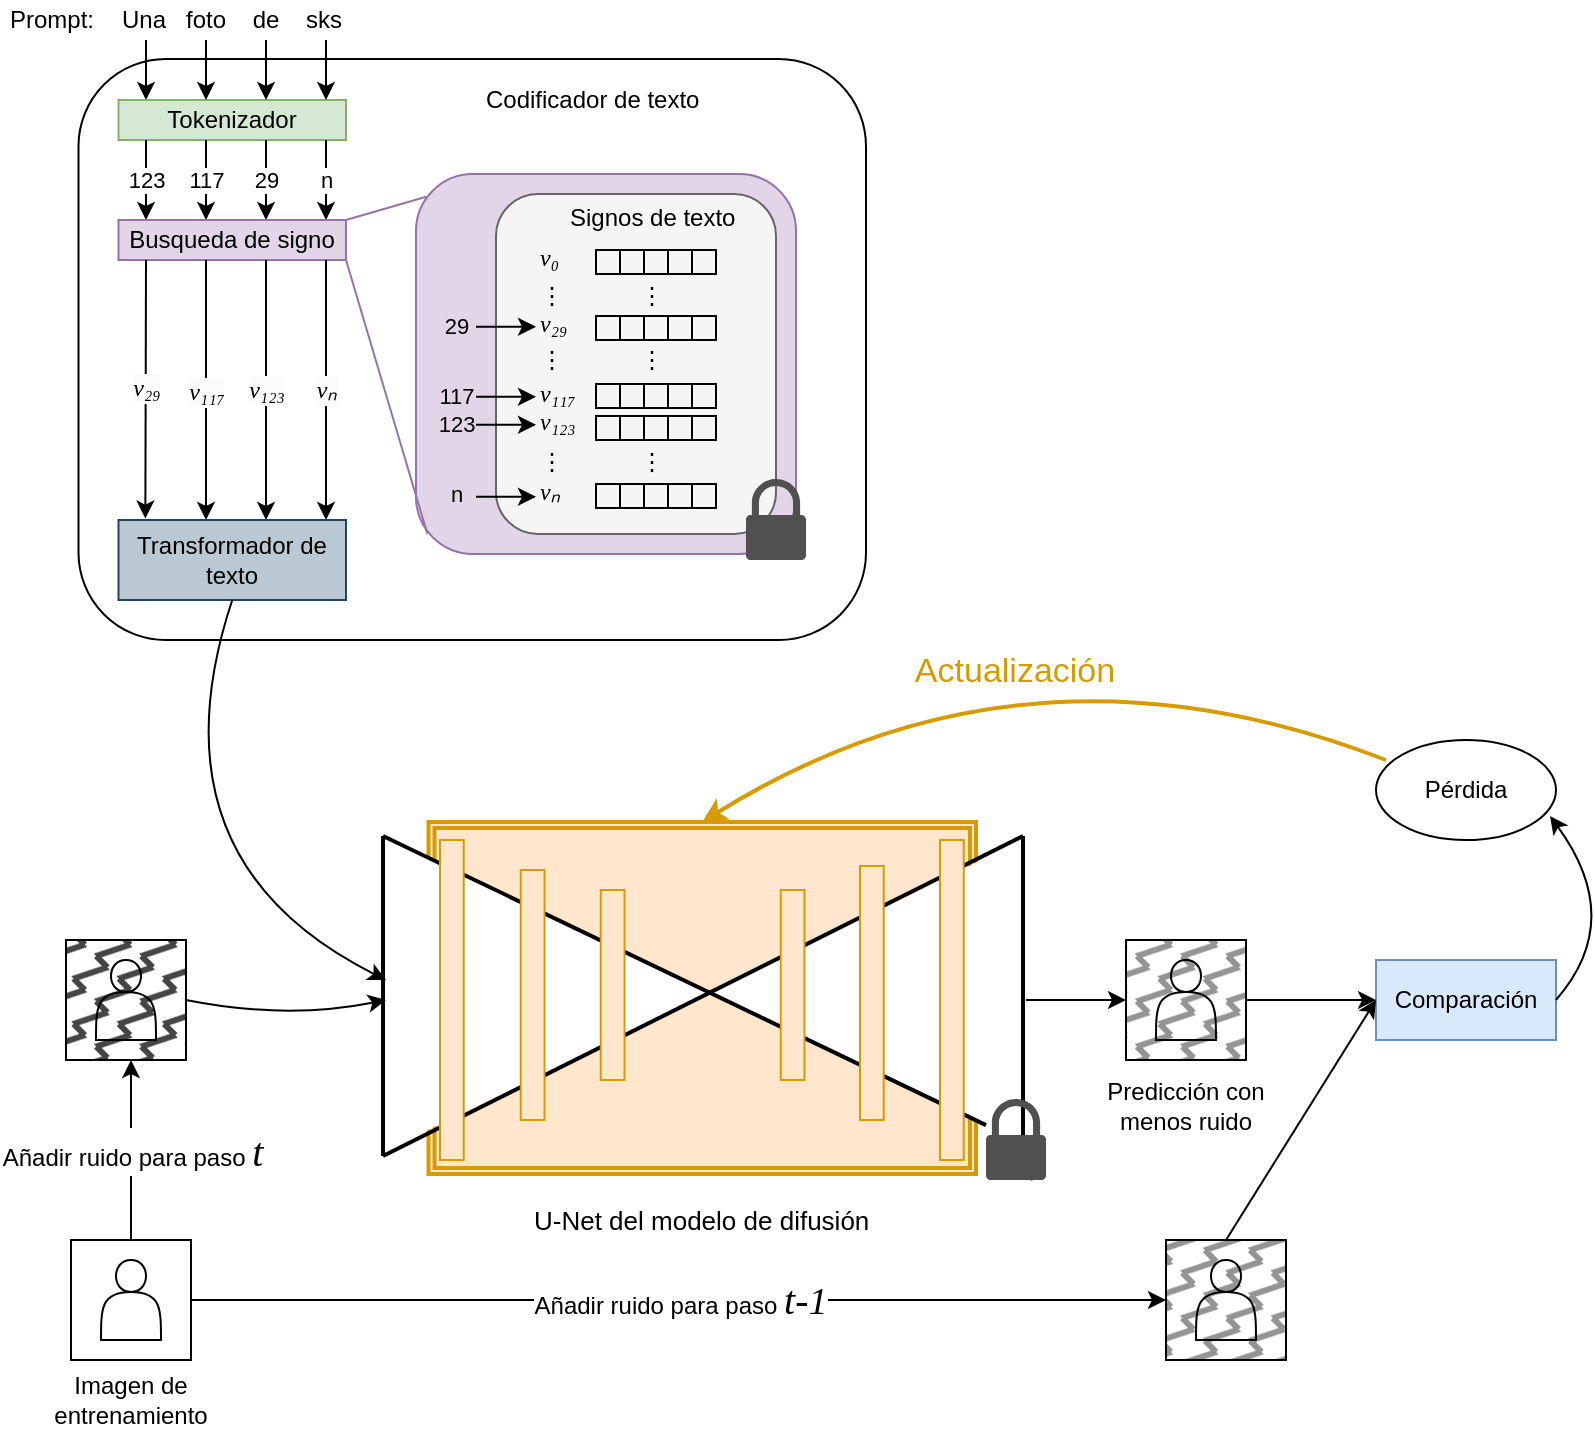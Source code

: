 <mxfile>
    <diagram id="QNF6fT8XMGnKQFYB9-BE" name="Page-1">
        <mxGraphModel dx="1056" dy="952" grid="1" gridSize="10" guides="1" tooltips="1" connect="1" arrows="1" fold="1" page="1" pageScale="1" pageWidth="850" pageHeight="1100" math="0" shadow="0">
            <root>
                <mxCell id="0"/>
                <mxCell id="1" parent="0"/>
                <mxCell id="107" value="" style="rounded=1;whiteSpace=wrap;html=1;fillStyle=auto;fillColor=none;" parent="1" vertex="1">
                    <mxGeometry x="356.25" y="79.5" width="393.75" height="290.5" as="geometry"/>
                </mxCell>
                <mxCell id="15" value="" style="rounded=0;whiteSpace=wrap;html=1;fillStyle=zigzag-line;fillColor=#454545;strokeColor=#000000;gradientColor=none;" parent="1" vertex="1">
                    <mxGeometry x="350" y="520" width="60" height="60" as="geometry"/>
                </mxCell>
                <mxCell id="16" value="" style="shape=actor;whiteSpace=wrap;html=1;rounded=0;fillStyle=dashed;fillColor=none;strokeColor=#000000;" parent="1" vertex="1">
                    <mxGeometry x="365" y="530" width="30" height="40" as="geometry"/>
                </mxCell>
                <mxCell id="17" value="Una&amp;nbsp; &amp;nbsp;foto&amp;nbsp; &amp;nbsp; de&amp;nbsp; &amp;nbsp; sks" style="text;html=1;strokeColor=none;fillColor=none;align=left;verticalAlign=middle;whiteSpace=wrap;rounded=0;fillStyle=zigzag-line;" parent="1" vertex="1">
                    <mxGeometry x="376.25" y="50" width="150" height="20" as="geometry"/>
                </mxCell>
                <mxCell id="18" value="" style="endArrow=classic;html=1;" parent="1" edge="1">
                    <mxGeometry width="50" height="50" relative="1" as="geometry">
                        <mxPoint x="390" y="70" as="sourcePoint"/>
                        <mxPoint x="390" y="100" as="targetPoint"/>
                    </mxGeometry>
                </mxCell>
                <mxCell id="19" value="Tokenizador" style="rounded=0;whiteSpace=wrap;html=1;fillStyle=auto;fillColor=#d5e8d4;strokeColor=#82b366;" parent="1" vertex="1">
                    <mxGeometry x="376.25" y="100" width="113.75" height="20" as="geometry"/>
                </mxCell>
                <mxCell id="23" value="" style="endArrow=classic;html=1;" parent="1" edge="1">
                    <mxGeometry width="50" height="50" relative="1" as="geometry">
                        <mxPoint x="420" y="70" as="sourcePoint"/>
                        <mxPoint x="420" y="100" as="targetPoint"/>
                    </mxGeometry>
                </mxCell>
                <mxCell id="24" value="" style="endArrow=classic;html=1;" parent="1" edge="1">
                    <mxGeometry width="50" height="50" relative="1" as="geometry">
                        <mxPoint x="480" y="70" as="sourcePoint"/>
                        <mxPoint x="480" y="100" as="targetPoint"/>
                    </mxGeometry>
                </mxCell>
                <mxCell id="26" value="" style="endArrow=classic;html=1;" parent="1" edge="1">
                    <mxGeometry width="50" height="50" relative="1" as="geometry">
                        <mxPoint x="450" y="70" as="sourcePoint"/>
                        <mxPoint x="450" y="100" as="targetPoint"/>
                    </mxGeometry>
                </mxCell>
                <mxCell id="28" value="123" style="endArrow=classic;html=1;" parent="1" edge="1">
                    <mxGeometry width="50" height="50" relative="1" as="geometry">
                        <mxPoint x="390" y="120" as="sourcePoint"/>
                        <mxPoint x="390" y="160" as="targetPoint"/>
                    </mxGeometry>
                </mxCell>
                <mxCell id="29" value="117" style="endArrow=classic;html=1;" parent="1" edge="1">
                    <mxGeometry width="50" height="50" relative="1" as="geometry">
                        <mxPoint x="420" y="120" as="sourcePoint"/>
                        <mxPoint x="420" y="160" as="targetPoint"/>
                    </mxGeometry>
                </mxCell>
                <mxCell id="43" value="" style="rounded=1;whiteSpace=wrap;html=1;fillStyle=auto;fillColor=#e1d5e7;strokeColor=#9673a6;" parent="1" vertex="1">
                    <mxGeometry x="525" y="137" width="190" height="190" as="geometry"/>
                </mxCell>
                <mxCell id="30" value="n" style="endArrow=classic;html=1;" parent="1" edge="1">
                    <mxGeometry width="50" height="50" relative="1" as="geometry">
                        <mxPoint x="480" y="120" as="sourcePoint"/>
                        <mxPoint x="480" y="160" as="targetPoint"/>
                    </mxGeometry>
                </mxCell>
                <mxCell id="31" value="29" style="endArrow=classic;html=1;" parent="1" edge="1">
                    <mxGeometry width="50" height="50" relative="1" as="geometry">
                        <mxPoint x="450" y="120" as="sourcePoint"/>
                        <mxPoint x="450" y="160" as="targetPoint"/>
                    </mxGeometry>
                </mxCell>
                <mxCell id="32" value="Busqueda de signo" style="rounded=0;whiteSpace=wrap;html=1;fillStyle=auto;fillColor=#e1d5e7;strokeColor=#9673a6;" parent="1" vertex="1">
                    <mxGeometry x="376.25" y="160" width="113.75" height="20" as="geometry"/>
                </mxCell>
                <mxCell id="34" value="" style="rounded=1;whiteSpace=wrap;html=1;fillStyle=auto;fillColor=#f5f5f5;fontColor=#333333;strokeColor=#666666;" parent="1" vertex="1">
                    <mxGeometry x="565" y="147" width="140" height="170" as="geometry"/>
                </mxCell>
                <mxCell id="35" value="v₀&amp;nbsp;" style="text;html=1;strokeColor=none;fillColor=none;align=left;verticalAlign=middle;whiteSpace=wrap;rounded=0;fillStyle=zigzag-line;fontFamily=Lucida Console;fontStyle=2" parent="1" vertex="1">
                    <mxGeometry x="585" y="168.5" width="20" height="20" as="geometry"/>
                </mxCell>
                <mxCell id="139" value="" style="shape=ext;double=1;rounded=0;whiteSpace=wrap;html=1;labelBackgroundColor=none;fillStyle=auto;strokeWidth=2;fontFamily=Helvetica;fontSize=17;fillColor=#ffe6cc;strokeColor=#D79B00;" parent="1" vertex="1">
                    <mxGeometry x="531.25" y="461" width="273.75" height="176" as="geometry"/>
                </mxCell>
                <mxCell id="36" value="v₁₂₃" style="text;html=1;strokeColor=none;fillColor=none;align=left;verticalAlign=middle;whiteSpace=wrap;rounded=0;fillStyle=zigzag-line;fontFamily=Lucida Console;fontStyle=2" parent="1" vertex="1">
                    <mxGeometry x="585" y="250.5" width="20" height="20" as="geometry"/>
                </mxCell>
                <mxCell id="38" value="v₁₁₇" style="text;html=1;strokeColor=none;fillColor=none;align=left;verticalAlign=middle;whiteSpace=wrap;rounded=0;fillStyle=zigzag-line;fontFamily=Lucida Console;fontStyle=2" parent="1" vertex="1">
                    <mxGeometry x="585" y="236.5" width="20" height="20" as="geometry"/>
                </mxCell>
                <mxCell id="39" value="v₂₉" style="text;html=1;strokeColor=none;fillColor=none;align=left;verticalAlign=middle;whiteSpace=wrap;rounded=0;fillStyle=zigzag-line;fontFamily=Lucida Console;fontStyle=2" parent="1" vertex="1">
                    <mxGeometry x="585" y="201.5" width="20" height="20" as="geometry"/>
                </mxCell>
                <mxCell id="40" value="vₙ" style="text;html=1;strokeColor=none;fillColor=none;align=left;verticalAlign=middle;whiteSpace=wrap;rounded=0;fillStyle=zigzag-line;fontFamily=Lucida Console;fontStyle=2" parent="1" vertex="1">
                    <mxGeometry x="585" y="285.5" width="20" height="20" as="geometry"/>
                </mxCell>
                <mxCell id="46" value="&lt;span id=&quot;page362R_mcid69&quot; class=&quot;markedContent&quot;&gt;&lt;span dir=&quot;ltr&quot; role=&quot;presentation&quot; style=&quot;left: calc(var(--scale-factor)*297.52px); top: calc(var(--scale-factor)*172.50px); font-size: calc(var(--scale-factor)*7.69px); font-family: sans-serif;&quot;&gt;⋮&lt;/span&gt;&lt;/span&gt;" style="text;html=1;strokeColor=none;fillColor=none;align=left;verticalAlign=middle;whiteSpace=wrap;rounded=0;fillStyle=zigzag-line;fontFamily=Lucida Console;" parent="1" vertex="1">
                    <mxGeometry x="585" y="187.5" width="20" height="20" as="geometry"/>
                </mxCell>
                <mxCell id="51" value="&lt;span id=&quot;page362R_mcid69&quot; class=&quot;markedContent&quot;&gt;&lt;span dir=&quot;ltr&quot; role=&quot;presentation&quot; style=&quot;left: calc(var(--scale-factor)*297.52px); top: calc(var(--scale-factor)*172.50px); font-size: calc(var(--scale-factor)*7.69px); font-family: sans-serif;&quot;&gt;⋮&lt;/span&gt;&lt;/span&gt;" style="text;html=1;strokeColor=none;fillColor=none;align=left;verticalAlign=middle;whiteSpace=wrap;rounded=0;fillStyle=zigzag-line;fontFamily=Lucida Console;" parent="1" vertex="1">
                    <mxGeometry x="585" y="219.5" width="20" height="20" as="geometry"/>
                </mxCell>
                <mxCell id="57" value="29" style="endArrow=classic;html=1;fontFamily=Helvetica;labelBackgroundColor=none;" parent="1" edge="1">
                    <mxGeometry x="-1" y="-10" width="50" height="50" relative="1" as="geometry">
                        <mxPoint x="555" y="213.4" as="sourcePoint"/>
                        <mxPoint x="585" y="213.4" as="targetPoint"/>
                        <mxPoint x="-10" y="-10" as="offset"/>
                    </mxGeometry>
                </mxCell>
                <mxCell id="58" value="117" style="endArrow=classic;html=1;fontFamily=Helvetica;labelBackgroundColor=none;" parent="1" edge="1">
                    <mxGeometry x="-1" y="-10" width="50" height="50" relative="1" as="geometry">
                        <mxPoint x="555" y="248.4" as="sourcePoint"/>
                        <mxPoint x="585" y="248.4" as="targetPoint"/>
                        <mxPoint x="-10" y="-10" as="offset"/>
                    </mxGeometry>
                </mxCell>
                <mxCell id="59" value="123" style="endArrow=classic;html=1;fontFamily=Helvetica;labelBackgroundColor=none;" parent="1" edge="1">
                    <mxGeometry x="-1" y="-10" width="50" height="50" relative="1" as="geometry">
                        <mxPoint x="555" y="262.4" as="sourcePoint"/>
                        <mxPoint x="585" y="262.4" as="targetPoint"/>
                        <mxPoint x="-10" y="-10" as="offset"/>
                    </mxGeometry>
                </mxCell>
                <mxCell id="60" value="n" style="endArrow=classic;html=1;fontFamily=Helvetica;labelBackgroundColor=none;" parent="1" edge="1">
                    <mxGeometry x="-1" y="10" width="50" height="50" relative="1" as="geometry">
                        <mxPoint x="555" y="298.4" as="sourcePoint"/>
                        <mxPoint x="585" y="298.4" as="targetPoint"/>
                        <mxPoint x="-10" y="9" as="offset"/>
                    </mxGeometry>
                </mxCell>
                <mxCell id="61" value="" style="whiteSpace=wrap;html=1;aspect=fixed;labelBackgroundColor=#ffffff;fillStyle=auto;fontFamily=Helvetica;fillColor=none;gradientColor=none;" parent="1" vertex="1">
                    <mxGeometry x="615" y="175" width="12" height="12" as="geometry"/>
                </mxCell>
                <mxCell id="62" value="" style="whiteSpace=wrap;html=1;aspect=fixed;labelBackgroundColor=#ffffff;fillStyle=auto;fontFamily=Helvetica;fillColor=none;gradientColor=none;" parent="1" vertex="1">
                    <mxGeometry x="627" y="175" width="12" height="12" as="geometry"/>
                </mxCell>
                <mxCell id="63" value="" style="whiteSpace=wrap;html=1;aspect=fixed;labelBackgroundColor=#ffffff;fillStyle=auto;fontFamily=Helvetica;fillColor=none;gradientColor=none;" parent="1" vertex="1">
                    <mxGeometry x="639" y="175" width="12" height="12" as="geometry"/>
                </mxCell>
                <mxCell id="64" value="" style="whiteSpace=wrap;html=1;aspect=fixed;labelBackgroundColor=#ffffff;fillStyle=auto;fontFamily=Helvetica;fillColor=none;gradientColor=none;" parent="1" vertex="1">
                    <mxGeometry x="651" y="175" width="12" height="12" as="geometry"/>
                </mxCell>
                <mxCell id="65" value="" style="whiteSpace=wrap;html=1;aspect=fixed;labelBackgroundColor=#ffffff;fillStyle=auto;fontFamily=Helvetica;fillColor=none;gradientColor=none;" parent="1" vertex="1">
                    <mxGeometry x="663" y="175" width="12" height="12" as="geometry"/>
                </mxCell>
                <mxCell id="66" value="" style="whiteSpace=wrap;html=1;aspect=fixed;labelBackgroundColor=#ffffff;fillStyle=auto;fontFamily=Helvetica;fillColor=none;gradientColor=none;" parent="1" vertex="1">
                    <mxGeometry x="615" y="208" width="12" height="12" as="geometry"/>
                </mxCell>
                <mxCell id="67" value="" style="whiteSpace=wrap;html=1;aspect=fixed;labelBackgroundColor=#ffffff;fillStyle=auto;fontFamily=Helvetica;fillColor=none;gradientColor=none;" parent="1" vertex="1">
                    <mxGeometry x="627" y="208" width="12" height="12" as="geometry"/>
                </mxCell>
                <mxCell id="68" value="" style="whiteSpace=wrap;html=1;aspect=fixed;labelBackgroundColor=#ffffff;fillStyle=auto;fontFamily=Helvetica;fillColor=none;gradientColor=none;" parent="1" vertex="1">
                    <mxGeometry x="639" y="208" width="12" height="12" as="geometry"/>
                </mxCell>
                <mxCell id="69" value="" style="whiteSpace=wrap;html=1;aspect=fixed;labelBackgroundColor=#ffffff;fillStyle=auto;fontFamily=Helvetica;fillColor=none;gradientColor=none;" parent="1" vertex="1">
                    <mxGeometry x="651" y="208" width="12" height="12" as="geometry"/>
                </mxCell>
                <mxCell id="70" value="" style="whiteSpace=wrap;html=1;aspect=fixed;labelBackgroundColor=#ffffff;fillStyle=auto;fontFamily=Helvetica;fillColor=none;gradientColor=none;" parent="1" vertex="1">
                    <mxGeometry x="663" y="208" width="12" height="12" as="geometry"/>
                </mxCell>
                <mxCell id="71" value="" style="whiteSpace=wrap;html=1;aspect=fixed;labelBackgroundColor=#ffffff;fillStyle=auto;fontFamily=Helvetica;fillColor=none;gradientColor=none;" parent="1" vertex="1">
                    <mxGeometry x="615" y="242" width="12" height="12" as="geometry"/>
                </mxCell>
                <mxCell id="72" value="" style="whiteSpace=wrap;html=1;aspect=fixed;labelBackgroundColor=#ffffff;fillStyle=auto;fontFamily=Helvetica;fillColor=none;gradientColor=none;" parent="1" vertex="1">
                    <mxGeometry x="627" y="242" width="12" height="12" as="geometry"/>
                </mxCell>
                <mxCell id="73" value="" style="whiteSpace=wrap;html=1;aspect=fixed;labelBackgroundColor=#ffffff;fillStyle=auto;fontFamily=Helvetica;fillColor=none;gradientColor=none;" parent="1" vertex="1">
                    <mxGeometry x="639" y="242" width="12" height="12" as="geometry"/>
                </mxCell>
                <mxCell id="74" value="" style="whiteSpace=wrap;html=1;aspect=fixed;labelBackgroundColor=#ffffff;fillStyle=auto;fontFamily=Helvetica;fillColor=none;gradientColor=none;" parent="1" vertex="1">
                    <mxGeometry x="651" y="242" width="12" height="12" as="geometry"/>
                </mxCell>
                <mxCell id="75" value="" style="whiteSpace=wrap;html=1;aspect=fixed;labelBackgroundColor=#ffffff;fillStyle=auto;fontFamily=Helvetica;fillColor=none;gradientColor=none;" parent="1" vertex="1">
                    <mxGeometry x="663" y="242" width="12" height="12" as="geometry"/>
                </mxCell>
                <mxCell id="76" value="" style="whiteSpace=wrap;html=1;aspect=fixed;labelBackgroundColor=#ffffff;fillStyle=auto;fontFamily=Helvetica;fillColor=none;gradientColor=none;" parent="1" vertex="1">
                    <mxGeometry x="615" y="258" width="12" height="12" as="geometry"/>
                </mxCell>
                <mxCell id="77" value="" style="whiteSpace=wrap;html=1;aspect=fixed;labelBackgroundColor=#ffffff;fillStyle=auto;fontFamily=Helvetica;fillColor=none;gradientColor=none;" parent="1" vertex="1">
                    <mxGeometry x="627" y="258" width="12" height="12" as="geometry"/>
                </mxCell>
                <mxCell id="78" value="" style="whiteSpace=wrap;html=1;aspect=fixed;labelBackgroundColor=#ffffff;fillStyle=auto;fontFamily=Helvetica;fillColor=none;gradientColor=none;" parent="1" vertex="1">
                    <mxGeometry x="639" y="258" width="12" height="12" as="geometry"/>
                </mxCell>
                <mxCell id="79" value="" style="whiteSpace=wrap;html=1;aspect=fixed;labelBackgroundColor=#ffffff;fillStyle=auto;fontFamily=Helvetica;fillColor=none;gradientColor=none;" parent="1" vertex="1">
                    <mxGeometry x="651" y="258" width="12" height="12" as="geometry"/>
                </mxCell>
                <mxCell id="80" value="" style="whiteSpace=wrap;html=1;aspect=fixed;labelBackgroundColor=#ffffff;fillStyle=auto;fontFamily=Helvetica;fillColor=none;gradientColor=none;" parent="1" vertex="1">
                    <mxGeometry x="663" y="258" width="12" height="12" as="geometry"/>
                </mxCell>
                <mxCell id="81" value="" style="whiteSpace=wrap;html=1;aspect=fixed;labelBackgroundColor=#ffffff;fillStyle=auto;fontFamily=Helvetica;fillColor=none;gradientColor=none;" parent="1" vertex="1">
                    <mxGeometry x="615" y="292" width="12" height="12" as="geometry"/>
                </mxCell>
                <mxCell id="82" value="" style="whiteSpace=wrap;html=1;aspect=fixed;labelBackgroundColor=#ffffff;fillStyle=auto;fontFamily=Helvetica;fillColor=none;gradientColor=none;" parent="1" vertex="1">
                    <mxGeometry x="627" y="292" width="12" height="12" as="geometry"/>
                </mxCell>
                <mxCell id="83" value="" style="whiteSpace=wrap;html=1;aspect=fixed;labelBackgroundColor=#ffffff;fillStyle=auto;fontFamily=Helvetica;fillColor=none;gradientColor=none;" parent="1" vertex="1">
                    <mxGeometry x="639" y="292" width="12" height="12" as="geometry"/>
                </mxCell>
                <mxCell id="84" value="" style="whiteSpace=wrap;html=1;aspect=fixed;labelBackgroundColor=#ffffff;fillStyle=auto;fontFamily=Helvetica;fillColor=none;gradientColor=none;" parent="1" vertex="1">
                    <mxGeometry x="651" y="292" width="12" height="12" as="geometry"/>
                </mxCell>
                <mxCell id="85" value="" style="whiteSpace=wrap;html=1;aspect=fixed;labelBackgroundColor=#ffffff;fillStyle=auto;fontFamily=Helvetica;fillColor=none;gradientColor=none;" parent="1" vertex="1">
                    <mxGeometry x="663" y="292" width="12" height="12" as="geometry"/>
                </mxCell>
                <mxCell id="86" value="Signos de texto" style="text;html=1;strokeColor=none;fillColor=none;align=left;verticalAlign=middle;whiteSpace=wrap;rounded=0;fillStyle=zigzag-line;" parent="1" vertex="1">
                    <mxGeometry x="600" y="148.5" width="150" height="20" as="geometry"/>
                </mxCell>
                <mxCell id="88" value="" style="endArrow=none;html=1;labelBackgroundColor=none;fontFamily=Helvetica;endFill=0;exitX=1;exitY=0;exitDx=0;exitDy=0;entryX=0.027;entryY=0.06;entryDx=0;entryDy=0;entryPerimeter=0;fillColor=#e1d5e7;strokeColor=#9673a6;" parent="1" source="32" target="43" edge="1">
                    <mxGeometry width="50" height="50" relative="1" as="geometry">
                        <mxPoint x="476.25" y="130" as="sourcePoint"/>
                        <mxPoint x="526.25" y="80" as="targetPoint"/>
                    </mxGeometry>
                </mxCell>
                <mxCell id="89" value="" style="endArrow=none;html=1;labelBackgroundColor=none;fontFamily=Helvetica;endFill=0;exitX=1;exitY=1;exitDx=0;exitDy=0;entryX=0.03;entryY=0.947;entryDx=0;entryDy=0;entryPerimeter=0;fillColor=#e1d5e7;strokeColor=#9673a6;" parent="1" source="32" target="43" edge="1">
                    <mxGeometry width="50" height="50" relative="1" as="geometry">
                        <mxPoint x="500" y="170" as="sourcePoint"/>
                        <mxPoint x="545.13" y="91.4" as="targetPoint"/>
                    </mxGeometry>
                </mxCell>
                <mxCell id="90" value="&lt;span style=&quot;font-family: &amp;quot;Lucida Console&amp;quot;; font-size: 12px; text-align: left; background-color: rgb(251, 251, 251);&quot;&gt;v₂₉&lt;/span&gt;" style="endArrow=classic;html=1;entryX=0.118;entryY=-0.018;entryDx=0;entryDy=0;entryPerimeter=0;fontStyle=2" parent="1" target="94" edge="1">
                    <mxGeometry width="50" height="50" relative="1" as="geometry">
                        <mxPoint x="390" y="180" as="sourcePoint"/>
                        <mxPoint x="390" y="220" as="targetPoint"/>
                    </mxGeometry>
                </mxCell>
                <mxCell id="91" value="&lt;span style=&quot;font-family: &amp;quot;Lucida Console&amp;quot;; font-size: 12px; text-align: left; background-color: rgb(251, 251, 251);&quot;&gt;v₁₁₇&lt;/span&gt;" style="endArrow=classic;html=1;fontStyle=2" parent="1" edge="1">
                    <mxGeometry x="0.004" width="50" height="50" relative="1" as="geometry">
                        <mxPoint x="420" y="180" as="sourcePoint"/>
                        <mxPoint x="420" y="310" as="targetPoint"/>
                        <mxPoint as="offset"/>
                    </mxGeometry>
                </mxCell>
                <mxCell id="92" value="&lt;span style=&quot;font-family: &amp;quot;Lucida Console&amp;quot;; font-size: 12px; text-align: left; background-color: rgb(251, 251, 251);&quot;&gt;vₙ&lt;/span&gt;" style="endArrow=classic;html=1;fontStyle=2" parent="1" edge="1">
                    <mxGeometry width="50" height="50" relative="1" as="geometry">
                        <mxPoint x="480" y="180" as="sourcePoint"/>
                        <mxPoint x="480" y="310" as="targetPoint"/>
                    </mxGeometry>
                </mxCell>
                <mxCell id="93" value="&lt;span style=&quot;font-family: &amp;quot;Lucida Console&amp;quot;; font-size: 12px; text-align: left; background-color: rgb(251, 251, 251);&quot;&gt;v₁₂₃&lt;/span&gt;" style="endArrow=classic;html=1;fontStyle=2" parent="1" edge="1">
                    <mxGeometry width="50" height="50" relative="1" as="geometry">
                        <mxPoint x="450" y="180" as="sourcePoint"/>
                        <mxPoint x="450" y="310" as="targetPoint"/>
                    </mxGeometry>
                </mxCell>
                <mxCell id="94" value="Transformador de texto" style="rounded=0;whiteSpace=wrap;html=1;fillStyle=auto;fillColor=#bac8d3;strokeColor=#23445d;" parent="1" vertex="1">
                    <mxGeometry x="376.25" y="310" width="113.75" height="40" as="geometry"/>
                </mxCell>
                <mxCell id="96" value="&lt;span id=&quot;page362R_mcid69&quot; class=&quot;markedContent&quot;&gt;&lt;span dir=&quot;ltr&quot; role=&quot;presentation&quot; style=&quot;left: calc(var(--scale-factor)*297.52px); top: calc(var(--scale-factor)*172.50px); font-size: calc(var(--scale-factor)*7.69px); font-family: sans-serif;&quot;&gt;⋮&lt;/span&gt;&lt;/span&gt;" style="text;html=1;strokeColor=none;fillColor=none;align=left;verticalAlign=middle;whiteSpace=wrap;rounded=0;fillStyle=zigzag-line;fontFamily=Lucida Console;" parent="1" vertex="1">
                    <mxGeometry x="635" y="219.5" width="20" height="20" as="geometry"/>
                </mxCell>
                <mxCell id="97" value="&lt;span id=&quot;page362R_mcid69&quot; class=&quot;markedContent&quot;&gt;&lt;span dir=&quot;ltr&quot; role=&quot;presentation&quot; style=&quot;left: calc(var(--scale-factor)*297.52px); top: calc(var(--scale-factor)*172.50px); font-size: calc(var(--scale-factor)*7.69px); font-family: sans-serif;&quot;&gt;⋮&lt;/span&gt;&lt;/span&gt;" style="text;html=1;strokeColor=none;fillColor=none;align=left;verticalAlign=middle;whiteSpace=wrap;rounded=0;fillStyle=zigzag-line;fontFamily=Lucida Console;" parent="1" vertex="1">
                    <mxGeometry x="635" y="187.5" width="20" height="20" as="geometry"/>
                </mxCell>
                <mxCell id="98" value="&lt;span id=&quot;page362R_mcid69&quot; class=&quot;markedContent&quot;&gt;&lt;span dir=&quot;ltr&quot; role=&quot;presentation&quot; style=&quot;left: calc(var(--scale-factor)*297.52px); top: calc(var(--scale-factor)*172.50px); font-size: calc(var(--scale-factor)*7.69px); font-family: sans-serif;&quot;&gt;⋮&lt;/span&gt;&lt;/span&gt;" style="text;html=1;strokeColor=none;fillColor=none;align=left;verticalAlign=middle;whiteSpace=wrap;rounded=0;fillStyle=zigzag-line;fontFamily=Lucida Console;" parent="1" vertex="1">
                    <mxGeometry x="585" y="270.5" width="20" height="20" as="geometry"/>
                </mxCell>
                <mxCell id="99" value="&lt;span id=&quot;page362R_mcid69&quot; class=&quot;markedContent&quot;&gt;&lt;span dir=&quot;ltr&quot; role=&quot;presentation&quot; style=&quot;left: calc(var(--scale-factor)*297.52px); top: calc(var(--scale-factor)*172.50px); font-size: calc(var(--scale-factor)*7.69px); font-family: sans-serif;&quot;&gt;⋮&lt;/span&gt;&lt;/span&gt;" style="text;html=1;strokeColor=none;fillColor=none;align=left;verticalAlign=middle;whiteSpace=wrap;rounded=0;fillStyle=zigzag-line;fontFamily=Lucida Console;" parent="1" vertex="1">
                    <mxGeometry x="635" y="270.5" width="20" height="20" as="geometry"/>
                </mxCell>
                <mxCell id="102" value="" style="endArrow=none;html=1;labelBackgroundColor=none;fontFamily=Helvetica;endFill=0;strokeWidth=2;startArrow=none;" parent="1" source="42" edge="1">
                    <mxGeometry width="50" height="50" relative="1" as="geometry">
                        <mxPoint x="508.5" y="468" as="sourcePoint"/>
                        <mxPoint x="828.5" y="628" as="targetPoint"/>
                    </mxGeometry>
                </mxCell>
                <mxCell id="103" value="" style="endArrow=none;html=1;labelBackgroundColor=none;fontFamily=Helvetica;endFill=0;strokeWidth=2;" parent="1" edge="1">
                    <mxGeometry width="50" height="50" relative="1" as="geometry">
                        <mxPoint x="508.5" y="628" as="sourcePoint"/>
                        <mxPoint x="508.5" y="468" as="targetPoint"/>
                    </mxGeometry>
                </mxCell>
                <mxCell id="104" value="" style="endArrow=none;html=1;labelBackgroundColor=none;fontFamily=Helvetica;endFill=0;strokeWidth=2;" parent="1" edge="1">
                    <mxGeometry width="50" height="50" relative="1" as="geometry">
                        <mxPoint x="828.5" y="628" as="sourcePoint"/>
                        <mxPoint x="828.5" y="468" as="targetPoint"/>
                    </mxGeometry>
                </mxCell>
                <mxCell id="105" value="U-Net del modelo de difusión" style="text;html=1;strokeColor=none;fillColor=none;align=left;verticalAlign=middle;whiteSpace=wrap;rounded=0;fillStyle=zigzag-line;fontSize=13;" parent="1" vertex="1">
                    <mxGeometry x="582.25" y="650" width="173.5" height="20" as="geometry"/>
                </mxCell>
                <mxCell id="108" value="Codificador de texto" style="text;html=1;strokeColor=none;fillColor=none;align=left;verticalAlign=middle;whiteSpace=wrap;rounded=0;fillStyle=zigzag-line;" parent="1" vertex="1">
                    <mxGeometry x="558" y="90" width="150" height="20" as="geometry"/>
                </mxCell>
                <mxCell id="109" value="" style="rounded=0;whiteSpace=wrap;html=1;fillStyle=zigzag-line;fillColor=none;strokeColor=#000000;gradientColor=none;" parent="1" vertex="1">
                    <mxGeometry x="352.5" y="670" width="60" height="60" as="geometry"/>
                </mxCell>
                <mxCell id="110" value="" style="shape=actor;whiteSpace=wrap;html=1;rounded=0;fillStyle=dashed;fillColor=none;strokeColor=#000000;" parent="1" vertex="1">
                    <mxGeometry x="367.5" y="680" width="30" height="40" as="geometry"/>
                </mxCell>
                <mxCell id="111" value="Imagen de entrenamiento" style="text;html=1;strokeColor=none;fillColor=none;align=center;verticalAlign=middle;whiteSpace=wrap;rounded=0;fillStyle=zigzag-line;" parent="1" vertex="1">
                    <mxGeometry x="340" y="740" width="85" height="20" as="geometry"/>
                </mxCell>
                <mxCell id="114" value="Añadir ruido para paso &lt;font size=&quot;1&quot; face=&quot;Lucida Console&quot; style=&quot;&quot;&gt;&lt;i style=&quot;font-size: 20px;&quot;&gt;t&lt;/i&gt;&lt;/font&gt;" style="endArrow=classic;html=1;labelBackgroundColor=default;strokeWidth=1;fontFamily=Helvetica;exitX=0.5;exitY=0;exitDx=0;exitDy=0;fontSize=12;" parent="1" source="109" edge="1">
                    <mxGeometry width="50" height="50" relative="1" as="geometry">
                        <mxPoint x="332.5" y="630" as="sourcePoint"/>
                        <mxPoint x="382.5" y="580" as="targetPoint"/>
                    </mxGeometry>
                </mxCell>
                <mxCell id="115" value="" style="curved=1;endArrow=classic;html=1;labelBackgroundColor=default;strokeWidth=1;fontFamily=Lucida Console;fontSize=13;exitX=0.5;exitY=1;exitDx=0;exitDy=0;" parent="1" source="94" edge="1">
                    <mxGeometry width="50" height="50" relative="1" as="geometry">
                        <mxPoint x="390" y="530" as="sourcePoint"/>
                        <mxPoint x="510" y="540" as="targetPoint"/>
                        <Array as="points">
                            <mxPoint x="390" y="480"/>
                        </Array>
                    </mxGeometry>
                </mxCell>
                <mxCell id="116" value="" style="curved=1;endArrow=classic;html=1;labelBackgroundColor=default;strokeWidth=1;fontFamily=Lucida Console;fontSize=13;exitX=1;exitY=0.5;exitDx=0;exitDy=0;" parent="1" source="15" edge="1">
                    <mxGeometry width="50" height="50" relative="1" as="geometry">
                        <mxPoint x="443.125" y="360" as="sourcePoint"/>
                        <mxPoint x="510" y="550" as="targetPoint"/>
                        <Array as="points">
                            <mxPoint x="460" y="560"/>
                        </Array>
                    </mxGeometry>
                </mxCell>
                <mxCell id="117" value="Añadir ruido para paso &lt;font face=&quot;Lucida Console&quot; style=&quot;&quot;&gt;&lt;i style=&quot;&quot;&gt;&lt;span style=&quot;font-size: 20px;&quot;&gt;t-&lt;/span&gt;&lt;font style=&quot;font-size: 19px;&quot;&gt;1&lt;/font&gt;&lt;/i&gt;&lt;/font&gt;" style="endArrow=classic;html=1;labelBackgroundColor=default;strokeWidth=1;fontFamily=Helvetica;exitX=1;exitY=0.5;exitDx=0;exitDy=0;fontSize=12;entryX=0;entryY=0.5;entryDx=0;entryDy=0;" parent="1" source="109" target="118" edge="1">
                    <mxGeometry x="0.001" width="50" height="50" relative="1" as="geometry">
                        <mxPoint x="362.5" y="680" as="sourcePoint"/>
                        <mxPoint x="870" y="700" as="targetPoint"/>
                        <mxPoint as="offset"/>
                    </mxGeometry>
                </mxCell>
                <mxCell id="118" value="" style="rounded=0;whiteSpace=wrap;html=1;fillStyle=zigzag-line;fillColor=#949494;strokeColor=#000000;gradientColor=none;" parent="1" vertex="1">
                    <mxGeometry x="900" y="670" width="60" height="60" as="geometry"/>
                </mxCell>
                <mxCell id="119" value="" style="shape=actor;whiteSpace=wrap;html=1;rounded=0;fillStyle=dashed;fillColor=none;strokeColor=#000000;" parent="1" vertex="1">
                    <mxGeometry x="915" y="680" width="30" height="40" as="geometry"/>
                </mxCell>
                <mxCell id="120" value="Prompt:" style="text;html=1;strokeColor=none;fillColor=none;align=left;verticalAlign=middle;whiteSpace=wrap;rounded=0;fillStyle=zigzag-line;" parent="1" vertex="1">
                    <mxGeometry x="320" y="50" width="45" height="20" as="geometry"/>
                </mxCell>
                <mxCell id="123" value="" style="curved=1;endArrow=classic;html=1;labelBackgroundColor=default;strokeWidth=1;fontFamily=Lucida Console;fontSize=13;exitX=1;exitY=0.5;exitDx=0;exitDy=0;entryX=0;entryY=0.5;entryDx=0;entryDy=0;" parent="1" target="124" edge="1">
                    <mxGeometry width="50" height="50" relative="1" as="geometry">
                        <mxPoint x="830" y="550" as="sourcePoint"/>
                        <mxPoint x="930" y="550" as="targetPoint"/>
                        <Array as="points"/>
                    </mxGeometry>
                </mxCell>
                <mxCell id="124" value="" style="rounded=0;whiteSpace=wrap;html=1;fillStyle=zigzag-line;fillColor=#949494;strokeColor=#000000;gradientColor=none;" parent="1" vertex="1">
                    <mxGeometry x="880" y="520" width="60" height="60" as="geometry"/>
                </mxCell>
                <mxCell id="125" value="" style="shape=actor;whiteSpace=wrap;html=1;rounded=0;fillStyle=dashed;fillColor=none;strokeColor=#000000;" parent="1" vertex="1">
                    <mxGeometry x="895" y="530" width="30" height="40" as="geometry"/>
                </mxCell>
                <mxCell id="127" value="Predicción con menos ruido" style="text;html=1;strokeColor=none;fillColor=none;align=center;verticalAlign=middle;whiteSpace=wrap;rounded=0;fillStyle=zigzag-line;fontSize=12;" parent="1" vertex="1">
                    <mxGeometry x="863.25" y="593" width="93.5" height="20" as="geometry"/>
                </mxCell>
                <mxCell id="129" value="Pérdida" style="ellipse;whiteSpace=wrap;html=1;labelBackgroundColor=#ffffff;fillStyle=auto;strokeWidth=1;fontFamily=Helvetica;fontSize=12;fillColor=none;gradientColor=none;" parent="1" vertex="1">
                    <mxGeometry x="1005" y="420" width="90" height="50" as="geometry"/>
                </mxCell>
                <mxCell id="130" value="Comparación" style="rounded=0;whiteSpace=wrap;html=1;labelBackgroundColor=none;fillStyle=auto;strokeWidth=1;fontFamily=Helvetica;fontSize=12;fillColor=#dae8fc;strokeColor=#6c8ebf;" parent="1" vertex="1">
                    <mxGeometry x="1005" y="530" width="90" height="40" as="geometry"/>
                </mxCell>
                <mxCell id="131" value="" style="endArrow=classic;html=1;labelBackgroundColor=default;strokeWidth=1;fontFamily=Helvetica;exitX=1;exitY=0.5;exitDx=0;exitDy=0;fontSize=12;entryX=0;entryY=0.5;entryDx=0;entryDy=0;" parent="1" source="124" target="130" edge="1">
                    <mxGeometry x="0.001" width="50" height="50" relative="1" as="geometry">
                        <mxPoint x="427.5" y="539.5" as="sourcePoint"/>
                        <mxPoint x="1005" y="539.5" as="targetPoint"/>
                        <mxPoint as="offset"/>
                    </mxGeometry>
                </mxCell>
                <mxCell id="132" value="" style="endArrow=classic;html=1;labelBackgroundColor=default;strokeWidth=1;fontFamily=Helvetica;exitX=0.5;exitY=0;exitDx=0;exitDy=0;fontSize=12;entryX=0;entryY=0.5;entryDx=0;entryDy=0;" parent="1" source="118" target="130" edge="1">
                    <mxGeometry x="0.001" width="50" height="50" relative="1" as="geometry">
                        <mxPoint x="950" y="560" as="sourcePoint"/>
                        <mxPoint x="1015" y="560" as="targetPoint"/>
                        <mxPoint as="offset"/>
                    </mxGeometry>
                </mxCell>
                <mxCell id="135" value="" style="curved=1;endArrow=classic;html=1;labelBackgroundColor=default;strokeWidth=1;fontFamily=Lucida Console;fontSize=13;exitX=1;exitY=0.5;exitDx=0;exitDy=0;entryX=0.967;entryY=0.76;entryDx=0;entryDy=0;entryPerimeter=0;" parent="1" target="129" edge="1">
                    <mxGeometry width="50" height="50" relative="1" as="geometry">
                        <mxPoint x="1095" y="550" as="sourcePoint"/>
                        <mxPoint x="1195" y="550" as="targetPoint"/>
                        <Array as="points">
                            <mxPoint x="1130" y="510"/>
                        </Array>
                    </mxGeometry>
                </mxCell>
                <mxCell id="136" value="&lt;font style=&quot;font-size: 17px;&quot;&gt;Actualización&lt;br style=&quot;font-size: 15px;&quot;&gt;&lt;/font&gt;" style="curved=1;endArrow=classic;html=1;labelBackgroundColor=default;strokeWidth=2;fontFamily=Helvetica;fontSize=15;entryX=0.5;entryY=0;entryDx=0;entryDy=0;fillColor=#ffe6cc;strokeColor=#d79b00;fontColor=#D79B00;" parent="1" target="139" edge="1">
                    <mxGeometry x="-0.013" y="27" width="50" height="50" relative="1" as="geometry">
                        <mxPoint x="1010" y="430" as="sourcePoint"/>
                        <mxPoint x="670" y="450" as="targetPoint"/>
                        <Array as="points">
                            <mxPoint x="830" y="360"/>
                        </Array>
                        <mxPoint as="offset"/>
                    </mxGeometry>
                </mxCell>
                <mxCell id="148" value="" style="triangle;whiteSpace=wrap;html=1;strokeColor=none;" vertex="1" parent="1">
                    <mxGeometry x="517.5" y="471.5" width="155" height="150" as="geometry"/>
                </mxCell>
                <mxCell id="149" value="" style="triangle;whiteSpace=wrap;html=1;strokeColor=none;direction=west;" vertex="1" parent="1">
                    <mxGeometry x="672.5" y="470.5" width="155" height="150" as="geometry"/>
                </mxCell>
                <mxCell id="42" value="" style="sketch=0;pointerEvents=1;shadow=0;dashed=0;html=1;strokeColor=none;fillColor=#505050;labelPosition=center;verticalLabelPosition=bottom;verticalAlign=top;outlineConnect=0;align=center;shape=mxgraph.office.security.lock_protected;fillStyle=auto;fontFamily=Lucida Console;" parent="1" vertex="1">
                    <mxGeometry x="810" y="599.5" width="30" height="40.5" as="geometry"/>
                </mxCell>
                <mxCell id="140" value="" style="endArrow=none;html=1;labelBackgroundColor=none;fontFamily=Helvetica;endFill=0;strokeWidth=2;" parent="1" target="42" edge="1">
                    <mxGeometry width="50" height="50" relative="1" as="geometry">
                        <mxPoint x="508.5" y="468" as="sourcePoint"/>
                        <mxPoint x="828.5" y="628" as="targetPoint"/>
                    </mxGeometry>
                </mxCell>
                <mxCell id="100" value="" style="endArrow=none;html=1;labelBackgroundColor=none;fontFamily=Helvetica;endFill=0;strokeWidth=2;" parent="1" edge="1">
                    <mxGeometry width="50" height="50" relative="1" as="geometry">
                        <mxPoint x="508.5" y="628" as="sourcePoint"/>
                        <mxPoint x="828.5" y="468" as="targetPoint"/>
                    </mxGeometry>
                </mxCell>
                <mxCell id="141" value="&lt;br&gt;" style="rounded=0;whiteSpace=wrap;html=1;fillStyle=auto;fillColor=#ffe6cc;strokeColor=#d79b00;" vertex="1" parent="1">
                    <mxGeometry x="537" y="470" width="11.87" height="160" as="geometry"/>
                </mxCell>
                <mxCell id="142" value="&lt;br&gt;" style="rounded=0;whiteSpace=wrap;html=1;fillStyle=auto;fillColor=#ffe6cc;strokeColor=#d79b00;" vertex="1" parent="1">
                    <mxGeometry x="787" y="470" width="11.87" height="160" as="geometry"/>
                </mxCell>
                <mxCell id="143" value="&lt;br&gt;" style="rounded=0;whiteSpace=wrap;html=1;fillStyle=auto;fillColor=#ffe6cc;strokeColor=#d79b00;" vertex="1" parent="1">
                    <mxGeometry x="577.38" y="485" width="11.87" height="125" as="geometry"/>
                </mxCell>
                <mxCell id="144" value="&lt;br&gt;" style="rounded=0;whiteSpace=wrap;html=1;fillStyle=auto;fillColor=#ffe6cc;strokeColor=#d79b00;" vertex="1" parent="1">
                    <mxGeometry x="747" y="483" width="11.87" height="127" as="geometry"/>
                </mxCell>
                <mxCell id="145" value="&lt;br&gt;" style="rounded=0;whiteSpace=wrap;html=1;fillStyle=auto;fillColor=#ffe6cc;strokeColor=#d79b00;" vertex="1" parent="1">
                    <mxGeometry x="617.38" y="495" width="11.87" height="95" as="geometry"/>
                </mxCell>
                <mxCell id="147" value="&lt;br&gt;" style="rounded=0;whiteSpace=wrap;html=1;fillStyle=auto;fillColor=#ffe6cc;strokeColor=#d79b00;" vertex="1" parent="1">
                    <mxGeometry x="707.38" y="495" width="11.87" height="95" as="geometry"/>
                </mxCell>
                <mxCell id="151" value="" style="sketch=0;pointerEvents=1;shadow=0;dashed=0;html=1;strokeColor=none;fillColor=#505050;labelPosition=center;verticalLabelPosition=bottom;verticalAlign=top;outlineConnect=0;align=center;shape=mxgraph.office.security.lock_protected;fillStyle=auto;fontFamily=Lucida Console;" vertex="1" parent="1">
                    <mxGeometry x="690" y="289.5" width="30" height="40.5" as="geometry"/>
                </mxCell>
            </root>
        </mxGraphModel>
    </diagram>
</mxfile>